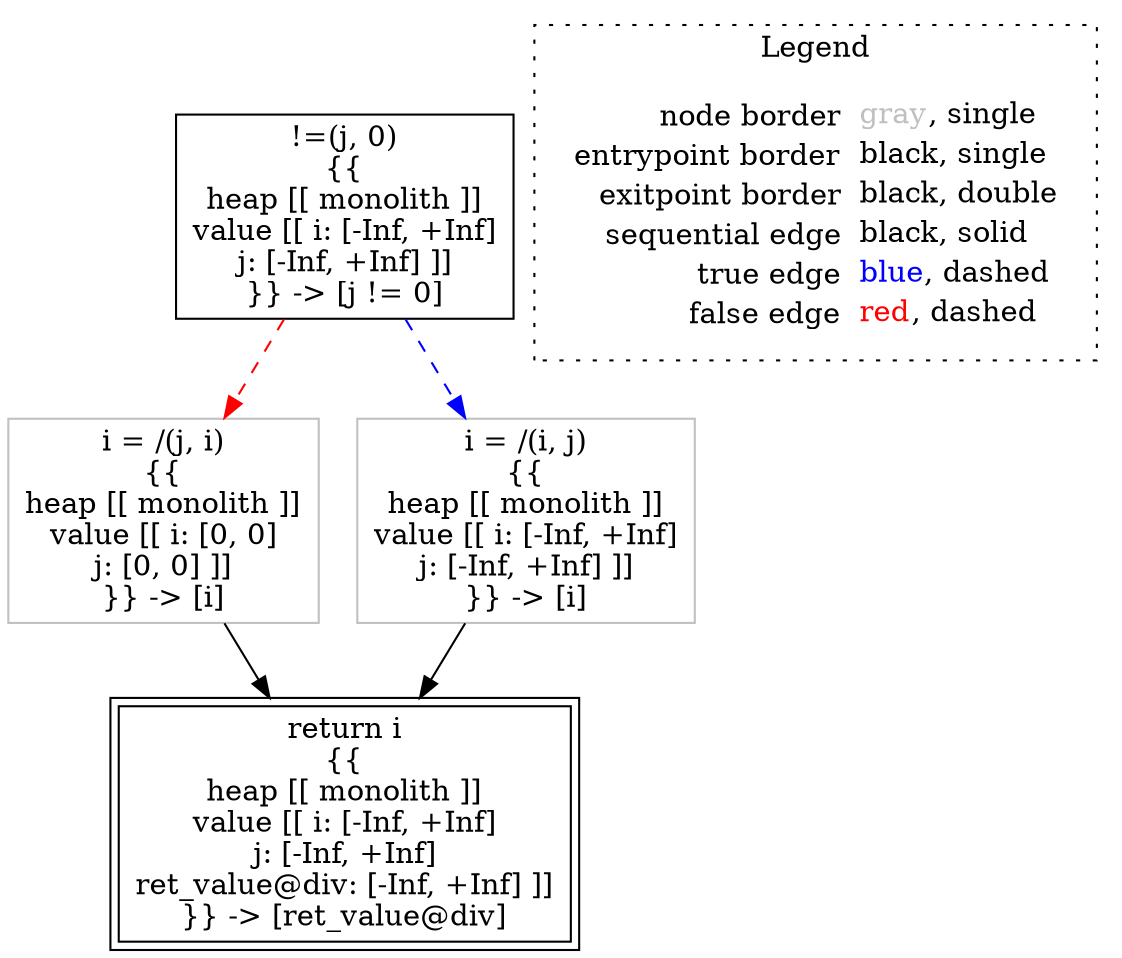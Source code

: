digraph {
	"node0" [shape="rect",color="black",label=<!=(j, 0)<BR/>{{<BR/>heap [[ monolith ]]<BR/>value [[ i: [-Inf, +Inf]<BR/>j: [-Inf, +Inf] ]]<BR/>}} -&gt; [j != 0]>];
	"node1" [shape="rect",color="gray",label=<i = /(j, i)<BR/>{{<BR/>heap [[ monolith ]]<BR/>value [[ i: [0, 0]<BR/>j: [0, 0] ]]<BR/>}} -&gt; [i]>];
	"node2" [shape="rect",color="gray",label=<i = /(i, j)<BR/>{{<BR/>heap [[ monolith ]]<BR/>value [[ i: [-Inf, +Inf]<BR/>j: [-Inf, +Inf] ]]<BR/>}} -&gt; [i]>];
	"node3" [shape="rect",color="black",peripheries="2",label=<return i<BR/>{{<BR/>heap [[ monolith ]]<BR/>value [[ i: [-Inf, +Inf]<BR/>j: [-Inf, +Inf]<BR/>ret_value@div: [-Inf, +Inf] ]]<BR/>}} -&gt; [ret_value@div]>];
	"node1" -> "node3" [color="black"];
	"node0" -> "node1" [color="red",style="dashed"];
	"node0" -> "node2" [color="blue",style="dashed"];
	"node2" -> "node3" [color="black"];
subgraph cluster_legend {
	label="Legend";
	style=dotted;
	node [shape=plaintext];
	"legend" [label=<<table border="0" cellpadding="2" cellspacing="0" cellborder="0"><tr><td align="right">node border&nbsp;</td><td align="left"><font color="gray">gray</font>, single</td></tr><tr><td align="right">entrypoint border&nbsp;</td><td align="left"><font color="black">black</font>, single</td></tr><tr><td align="right">exitpoint border&nbsp;</td><td align="left"><font color="black">black</font>, double</td></tr><tr><td align="right">sequential edge&nbsp;</td><td align="left"><font color="black">black</font>, solid</td></tr><tr><td align="right">true edge&nbsp;</td><td align="left"><font color="blue">blue</font>, dashed</td></tr><tr><td align="right">false edge&nbsp;</td><td align="left"><font color="red">red</font>, dashed</td></tr></table>>];
}

}
